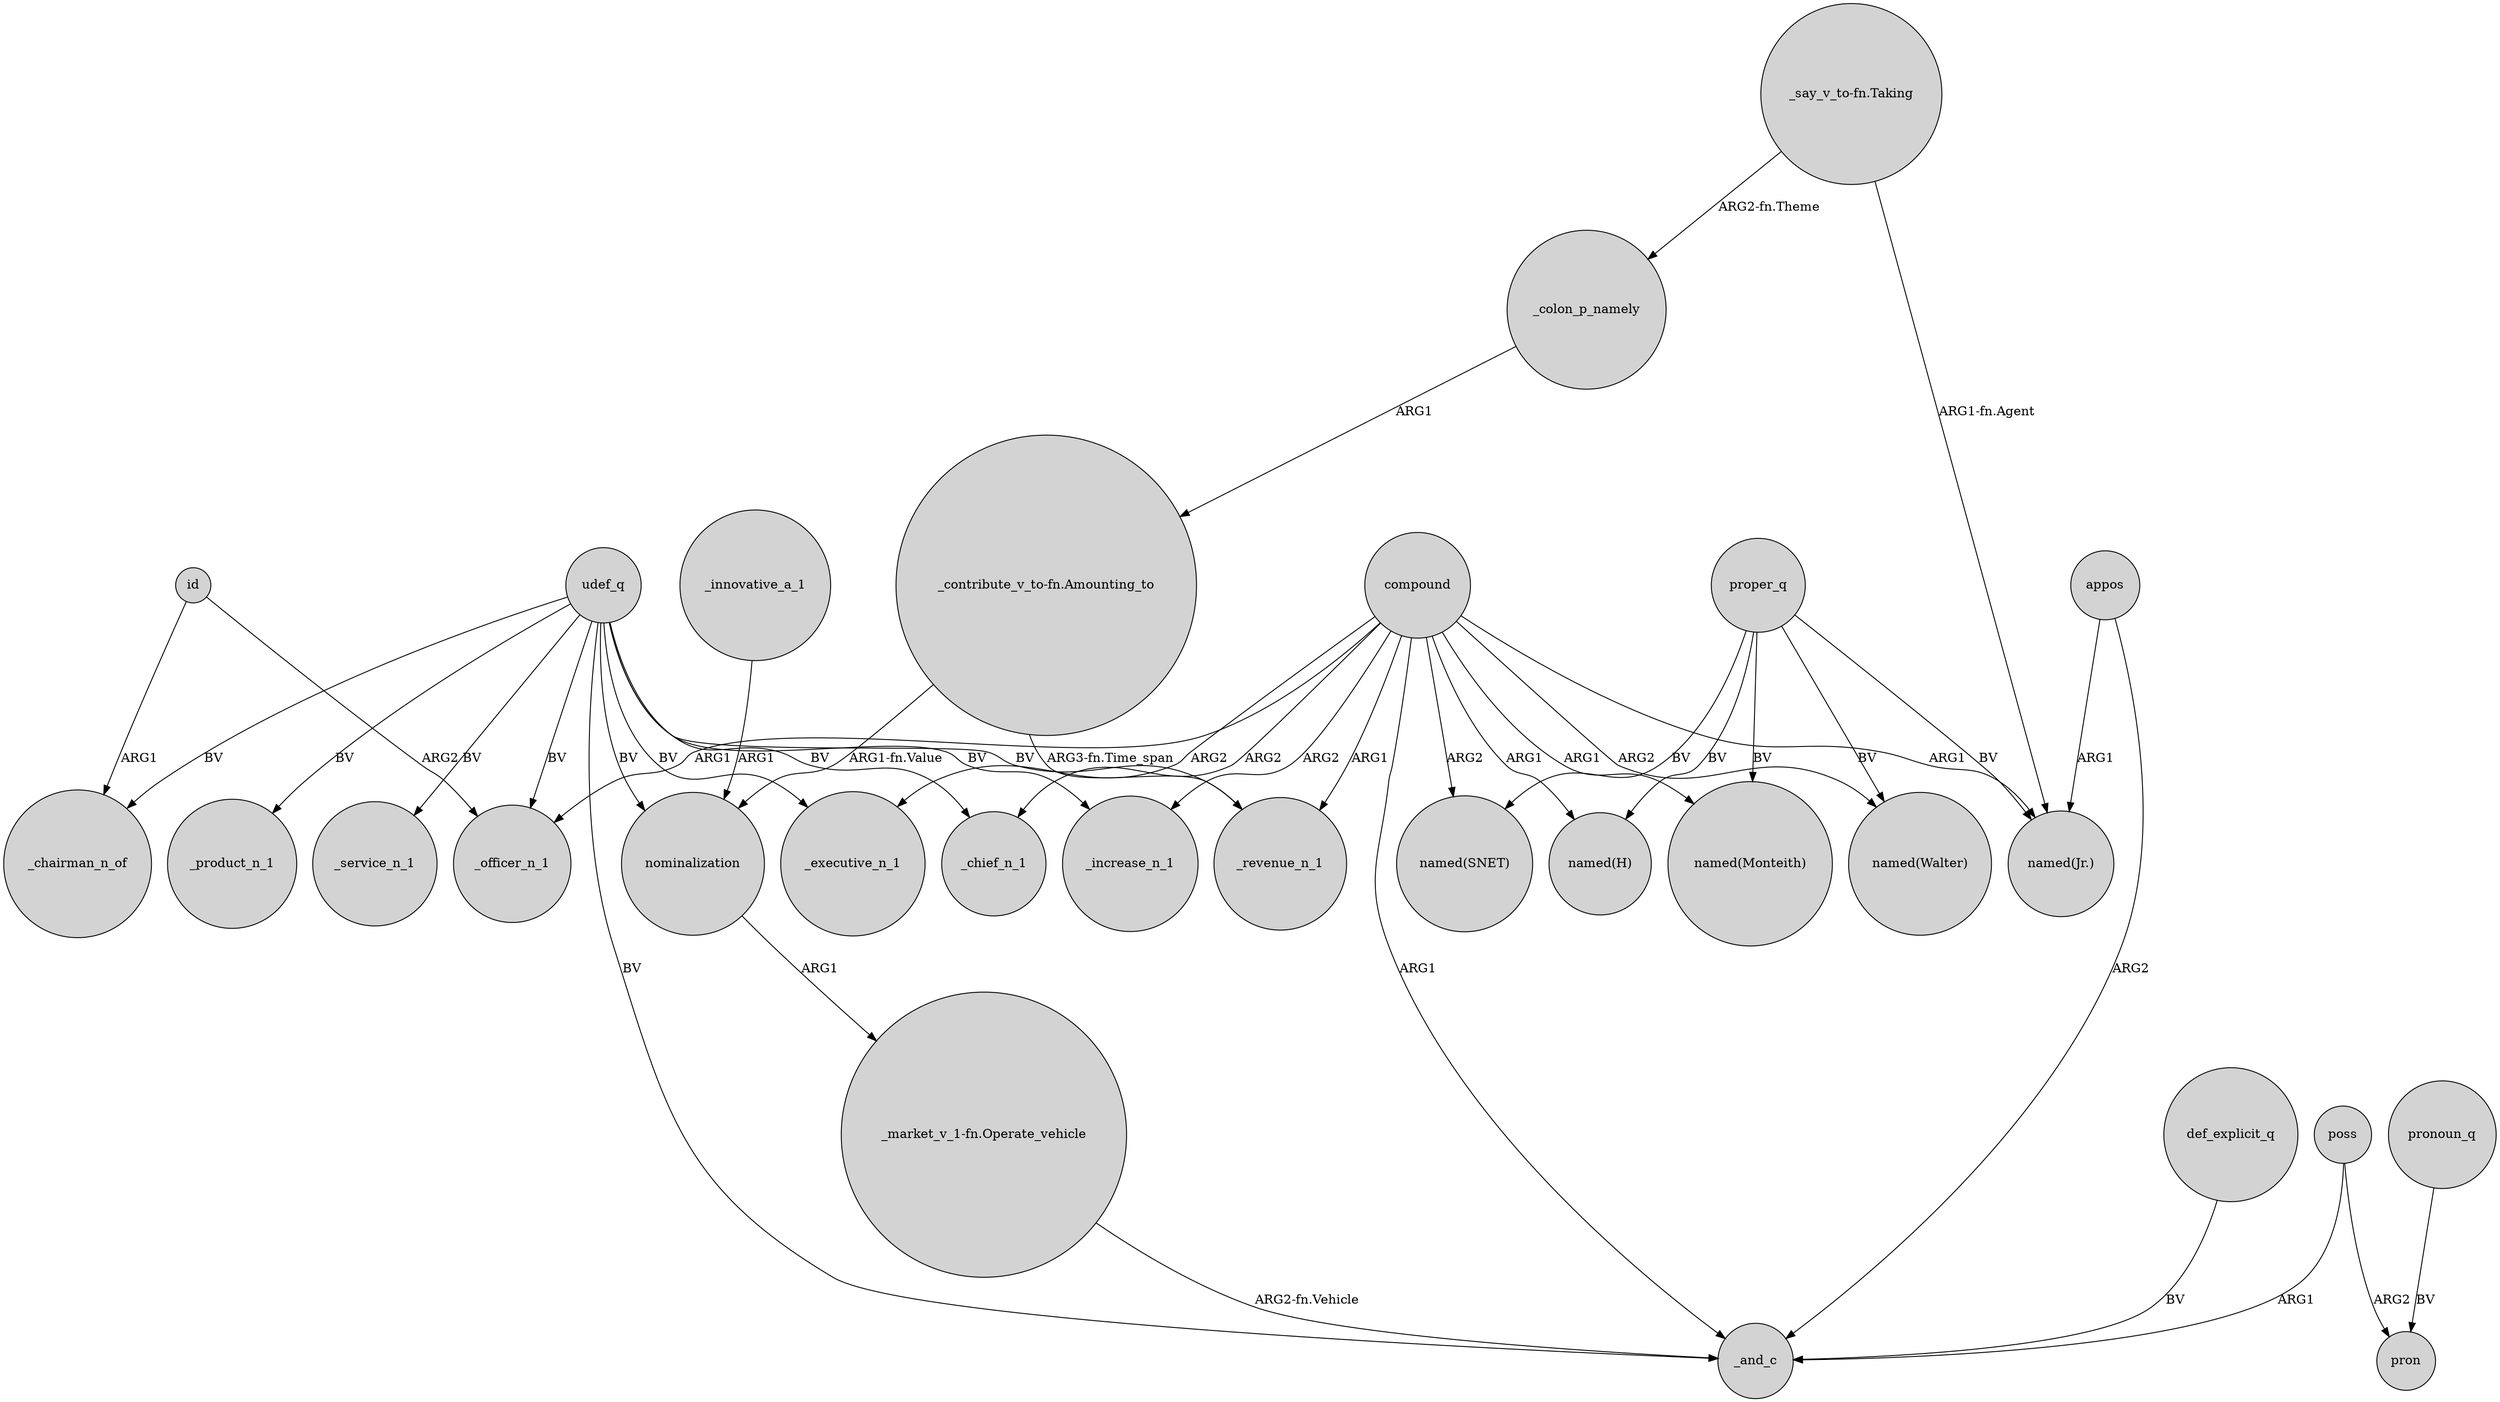 digraph {
	node [shape=circle style=filled]
	id -> _chairman_n_of [label=ARG1]
	udef_q -> _service_n_1 [label=BV]
	compound -> _and_c [label=ARG1]
	compound -> _chief_n_1 [label=ARG2]
	appos -> _and_c [label=ARG2]
	"_contribute_v_to-fn.Amounting_to" -> nominalization [label="ARG1-fn.Value"]
	appos -> "named(Jr.)" [label=ARG1]
	udef_q -> _chairman_n_of [label=BV]
	compound -> "named(SNET)" [label=ARG2]
	compound -> _increase_n_1 [label=ARG2]
	udef_q -> _chief_n_1 [label=BV]
	proper_q -> "named(H)" [label=BV]
	udef_q -> nominalization [label=BV]
	proper_q -> "named(Walter)" [label=BV]
	compound -> "named(Walter)" [label=ARG2]
	proper_q -> "named(Jr.)" [label=BV]
	udef_q -> _product_n_1 [label=BV]
	udef_q -> _increase_n_1 [label=BV]
	udef_q -> _and_c [label=BV]
	udef_q -> _revenue_n_1 [label=BV]
	"_say_v_to-fn.Taking" -> "named(Jr.)" [label="ARG1-fn.Agent"]
	def_explicit_q -> _and_c [label=BV]
	pronoun_q -> pron [label=BV]
	udef_q -> _executive_n_1 [label=BV]
	poss -> pron [label=ARG2]
	compound -> "named(H)" [label=ARG1]
	poss -> _and_c [label=ARG1]
	nominalization -> "_market_v_1-fn.Operate_vehicle" [label=ARG1]
	compound -> _officer_n_1 [label=ARG1]
	udef_q -> _officer_n_1 [label=BV]
	_colon_p_namely -> "_contribute_v_to-fn.Amounting_to" [label=ARG1]
	"_market_v_1-fn.Operate_vehicle" -> _and_c [label="ARG2-fn.Vehicle"]
	"_say_v_to-fn.Taking" -> _colon_p_namely [label="ARG2-fn.Theme"]
	proper_q -> "named(Monteith)" [label=BV]
	compound -> "named(Monteith)" [label=ARG1]
	compound -> _revenue_n_1 [label=ARG1]
	id -> _officer_n_1 [label=ARG2]
	"_contribute_v_to-fn.Amounting_to" -> _revenue_n_1 [label="ARG3-fn.Time_span"]
	compound -> _executive_n_1 [label=ARG2]
	proper_q -> "named(SNET)" [label=BV]
	compound -> "named(Jr.)" [label=ARG1]
	_innovative_a_1 -> nominalization [label=ARG1]
}

